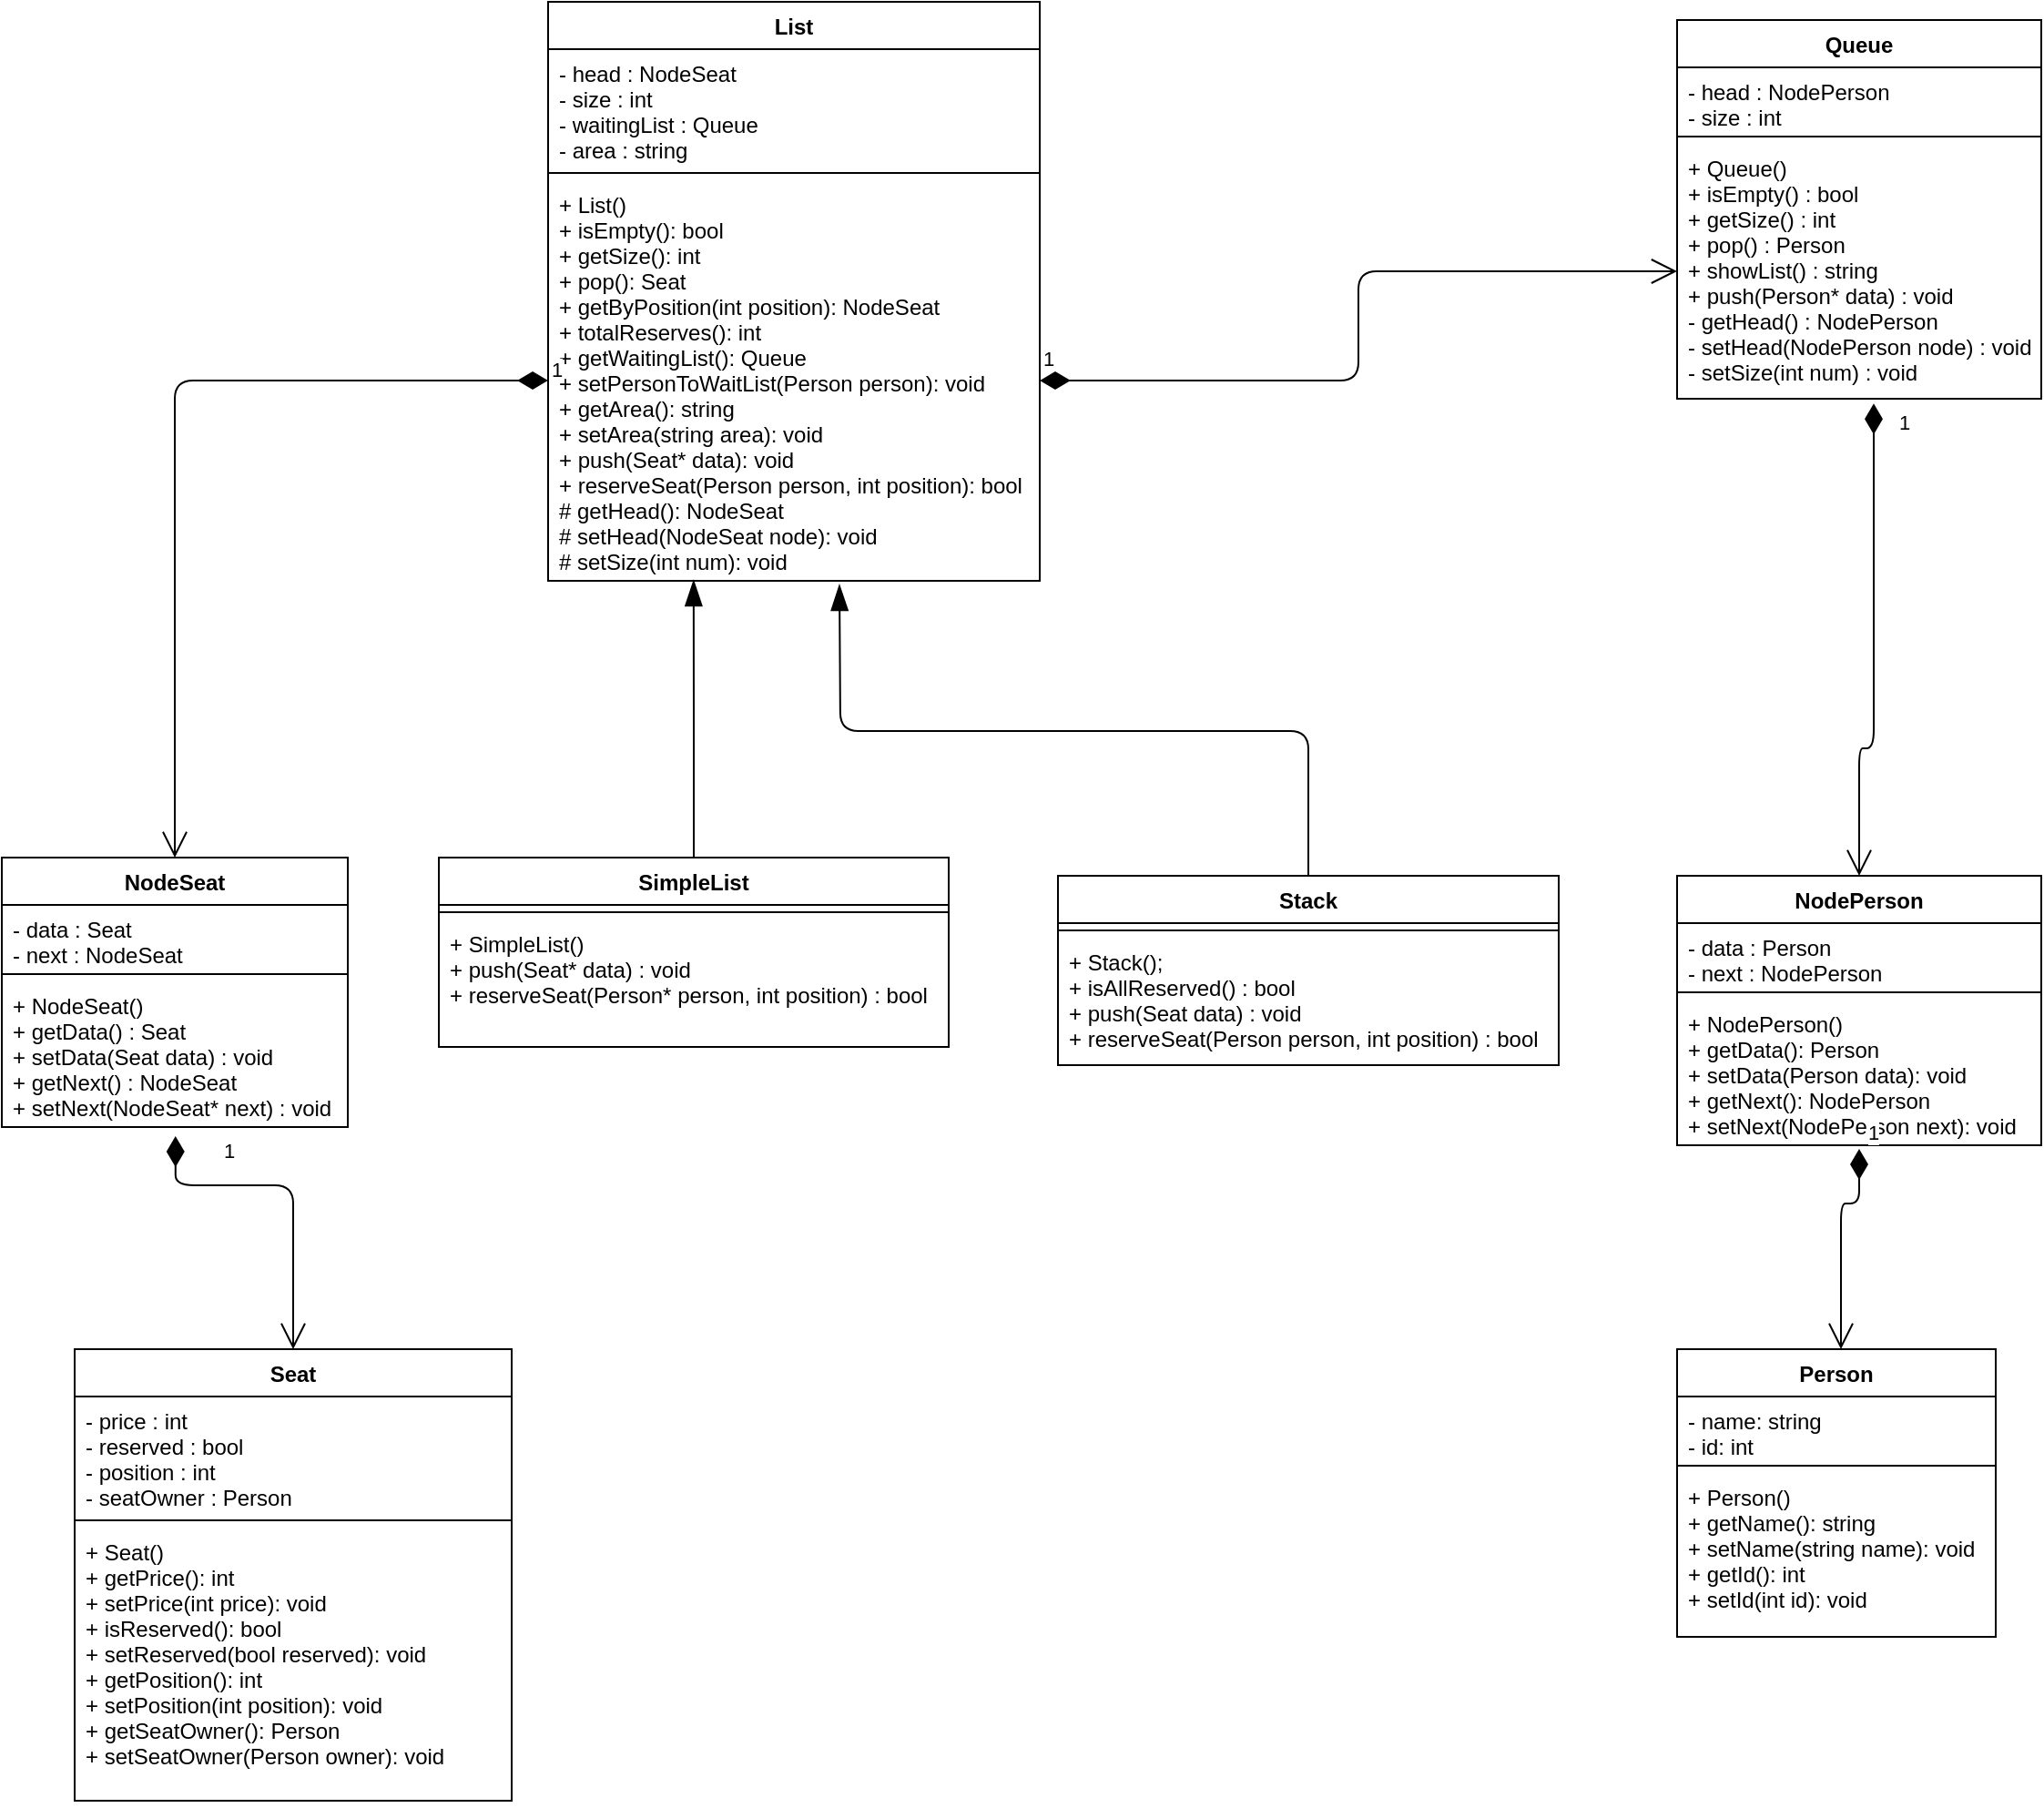 <mxfile version="14.9.2" type="device"><diagram id="3OPBPwOIsXheyGI-94Qv" name="Page-1"><mxGraphModel dx="1483" dy="1881" grid="1" gridSize="10" guides="1" tooltips="1" connect="1" arrows="1" fold="1" page="1" pageScale="1" pageWidth="850" pageHeight="1100" math="0" shadow="0"><root><mxCell id="0"/><mxCell id="1" parent="0"/><mxCell id="NqmK9vtIaLrREZhbAf2m-1" value="Seat" style="swimlane;fontStyle=1;align=center;verticalAlign=top;childLayout=stackLayout;horizontal=1;startSize=26;horizontalStack=0;resizeParent=1;resizeParentMax=0;resizeLast=0;collapsible=1;marginBottom=0;" vertex="1" parent="1"><mxGeometry x="80" width="240" height="248" as="geometry"/></mxCell><mxCell id="NqmK9vtIaLrREZhbAf2m-2" value="- price : int&#10;- reserved : bool&#10;- position : int&#10;- seatOwner : Person" style="text;strokeColor=none;fillColor=none;align=left;verticalAlign=top;spacingLeft=4;spacingRight=4;overflow=hidden;rotatable=0;points=[[0,0.5],[1,0.5]];portConstraint=eastwest;" vertex="1" parent="NqmK9vtIaLrREZhbAf2m-1"><mxGeometry y="26" width="240" height="64" as="geometry"/></mxCell><mxCell id="NqmK9vtIaLrREZhbAf2m-3" value="" style="line;strokeWidth=1;fillColor=none;align=left;verticalAlign=middle;spacingTop=-1;spacingLeft=3;spacingRight=3;rotatable=0;labelPosition=right;points=[];portConstraint=eastwest;" vertex="1" parent="NqmK9vtIaLrREZhbAf2m-1"><mxGeometry y="90" width="240" height="8" as="geometry"/></mxCell><mxCell id="NqmK9vtIaLrREZhbAf2m-4" value="+ Seat()&#10;+ getPrice(): int&#10;+ setPrice(int price): void&#10;+ isReserved(): bool&#10;+ setReserved(bool reserved): void&#10;+ getPosition(): int&#10;+ setPosition(int position): void&#10;+ getSeatOwner(): Person&#10;+ setSeatOwner(Person owner): void" style="text;strokeColor=none;fillColor=none;align=left;verticalAlign=top;spacingLeft=4;spacingRight=4;overflow=hidden;rotatable=0;points=[[0,0.5],[1,0.5]];portConstraint=eastwest;" vertex="1" parent="NqmK9vtIaLrREZhbAf2m-1"><mxGeometry y="98" width="240" height="150" as="geometry"/></mxCell><mxCell id="NqmK9vtIaLrREZhbAf2m-5" value="Person" style="swimlane;fontStyle=1;align=center;verticalAlign=top;childLayout=stackLayout;horizontal=1;startSize=26;horizontalStack=0;resizeParent=1;resizeParentMax=0;resizeLast=0;collapsible=1;marginBottom=0;" vertex="1" parent="1"><mxGeometry x="960" width="175" height="158" as="geometry"/></mxCell><mxCell id="NqmK9vtIaLrREZhbAf2m-6" value="- name: string&#10;- id: int" style="text;strokeColor=none;fillColor=none;align=left;verticalAlign=top;spacingLeft=4;spacingRight=4;overflow=hidden;rotatable=0;points=[[0,0.5],[1,0.5]];portConstraint=eastwest;" vertex="1" parent="NqmK9vtIaLrREZhbAf2m-5"><mxGeometry y="26" width="175" height="34" as="geometry"/></mxCell><mxCell id="NqmK9vtIaLrREZhbAf2m-7" value="" style="line;strokeWidth=1;fillColor=none;align=left;verticalAlign=middle;spacingTop=-1;spacingLeft=3;spacingRight=3;rotatable=0;labelPosition=right;points=[];portConstraint=eastwest;" vertex="1" parent="NqmK9vtIaLrREZhbAf2m-5"><mxGeometry y="60" width="175" height="8" as="geometry"/></mxCell><mxCell id="NqmK9vtIaLrREZhbAf2m-8" value="+ Person()&#10;+ getName(): string&#10;+ setName(string name): void&#10;+ getId(): int&#10;+ setId(int id): void" style="text;strokeColor=none;fillColor=none;align=left;verticalAlign=top;spacingLeft=4;spacingRight=4;overflow=hidden;rotatable=0;points=[[0,0.5],[1,0.5]];portConstraint=eastwest;" vertex="1" parent="NqmK9vtIaLrREZhbAf2m-5"><mxGeometry y="68" width="175" height="90" as="geometry"/></mxCell><mxCell id="NqmK9vtIaLrREZhbAf2m-9" value="List" style="swimlane;fontStyle=1;align=center;verticalAlign=top;childLayout=stackLayout;horizontal=1;startSize=26;horizontalStack=0;resizeParent=1;resizeParentMax=0;resizeLast=0;collapsible=1;marginBottom=0;" vertex="1" parent="1"><mxGeometry x="340" y="-740" width="270" height="318" as="geometry"/></mxCell><mxCell id="NqmK9vtIaLrREZhbAf2m-10" value="- head : NodeSeat&#10;- size : int&#10;- waitingList : Queue&#10;- area : string" style="text;strokeColor=none;fillColor=none;align=left;verticalAlign=top;spacingLeft=4;spacingRight=4;overflow=hidden;rotatable=0;points=[[0,0.5],[1,0.5]];portConstraint=eastwest;" vertex="1" parent="NqmK9vtIaLrREZhbAf2m-9"><mxGeometry y="26" width="270" height="64" as="geometry"/></mxCell><mxCell id="NqmK9vtIaLrREZhbAf2m-11" value="" style="line;strokeWidth=1;fillColor=none;align=left;verticalAlign=middle;spacingTop=-1;spacingLeft=3;spacingRight=3;rotatable=0;labelPosition=right;points=[];portConstraint=eastwest;" vertex="1" parent="NqmK9vtIaLrREZhbAf2m-9"><mxGeometry y="90" width="270" height="8" as="geometry"/></mxCell><mxCell id="NqmK9vtIaLrREZhbAf2m-12" value="+ List()&#10;+ isEmpty(): bool&#10;+ getSize(): int&#10;+ pop(): Seat&#10;+ getByPosition(int position): NodeSeat&#10;+ totalReserves(): int&#10;+ getWaitingList(): Queue&#10;+ setPersonToWaitList(Person person): void&#10;+ getArea(): string&#10;+ setArea(string area): void&#10;+ push(Seat* data): void&#10;+ reserveSeat(Person person, int position): bool&#10;# getHead(): NodeSeat&#10;# setHead(NodeSeat node): void&#10;# setSize(int num): void" style="text;strokeColor=none;fillColor=none;align=left;verticalAlign=top;spacingLeft=4;spacingRight=4;overflow=hidden;rotatable=0;points=[[0,0.5],[1,0.5]];portConstraint=eastwest;" vertex="1" parent="NqmK9vtIaLrREZhbAf2m-9"><mxGeometry y="98" width="270" height="220" as="geometry"/></mxCell><mxCell id="NqmK9vtIaLrREZhbAf2m-13" value="SimpleList" style="swimlane;fontStyle=1;align=center;verticalAlign=top;childLayout=stackLayout;horizontal=1;startSize=26;horizontalStack=0;resizeParent=1;resizeParentMax=0;resizeLast=0;collapsible=1;marginBottom=0;" vertex="1" parent="1"><mxGeometry x="280" y="-270" width="280" height="104" as="geometry"/></mxCell><mxCell id="NqmK9vtIaLrREZhbAf2m-15" value="" style="line;strokeWidth=1;fillColor=none;align=left;verticalAlign=middle;spacingTop=-1;spacingLeft=3;spacingRight=3;rotatable=0;labelPosition=right;points=[];portConstraint=eastwest;" vertex="1" parent="NqmK9vtIaLrREZhbAf2m-13"><mxGeometry y="26" width="280" height="8" as="geometry"/></mxCell><mxCell id="NqmK9vtIaLrREZhbAf2m-16" value="+ SimpleList()&#10;+ push(Seat* data) : void&#10;+ reserveSeat(Person* person, int position) : bool" style="text;strokeColor=none;fillColor=none;align=left;verticalAlign=top;spacingLeft=4;spacingRight=4;overflow=hidden;rotatable=0;points=[[0,0.5],[1,0.5]];portConstraint=eastwest;" vertex="1" parent="NqmK9vtIaLrREZhbAf2m-13"><mxGeometry y="34" width="280" height="70" as="geometry"/></mxCell><mxCell id="NqmK9vtIaLrREZhbAf2m-17" value="Stack" style="swimlane;fontStyle=1;align=center;verticalAlign=top;childLayout=stackLayout;horizontal=1;startSize=26;horizontalStack=0;resizeParent=1;resizeParentMax=0;resizeLast=0;collapsible=1;marginBottom=0;" vertex="1" parent="1"><mxGeometry x="620" y="-260" width="275" height="104" as="geometry"/></mxCell><mxCell id="NqmK9vtIaLrREZhbAf2m-19" value="" style="line;strokeWidth=1;fillColor=none;align=left;verticalAlign=middle;spacingTop=-1;spacingLeft=3;spacingRight=3;rotatable=0;labelPosition=right;points=[];portConstraint=eastwest;" vertex="1" parent="NqmK9vtIaLrREZhbAf2m-17"><mxGeometry y="26" width="275" height="8" as="geometry"/></mxCell><mxCell id="NqmK9vtIaLrREZhbAf2m-20" value="+ Stack();&#10;+ isAllReserved() : bool&#10;+ push(Seat data) : void&#10;+ reserveSeat(Person person, int position) : bool" style="text;strokeColor=none;fillColor=none;align=left;verticalAlign=top;spacingLeft=4;spacingRight=4;overflow=hidden;rotatable=0;points=[[0,0.5],[1,0.5]];portConstraint=eastwest;" vertex="1" parent="NqmK9vtIaLrREZhbAf2m-17"><mxGeometry y="34" width="275" height="70" as="geometry"/></mxCell><mxCell id="NqmK9vtIaLrREZhbAf2m-22" value="Queue" style="swimlane;fontStyle=1;align=center;verticalAlign=top;childLayout=stackLayout;horizontal=1;startSize=26;horizontalStack=0;resizeParent=1;resizeParentMax=0;resizeLast=0;collapsible=1;marginBottom=0;" vertex="1" parent="1"><mxGeometry x="960" y="-730" width="200" height="208" as="geometry"/></mxCell><mxCell id="NqmK9vtIaLrREZhbAf2m-23" value="- head : NodePerson&#10;- size : int" style="text;strokeColor=none;fillColor=none;align=left;verticalAlign=top;spacingLeft=4;spacingRight=4;overflow=hidden;rotatable=0;points=[[0,0.5],[1,0.5]];portConstraint=eastwest;" vertex="1" parent="NqmK9vtIaLrREZhbAf2m-22"><mxGeometry y="26" width="200" height="34" as="geometry"/></mxCell><mxCell id="NqmK9vtIaLrREZhbAf2m-24" value="" style="line;strokeWidth=1;fillColor=none;align=left;verticalAlign=middle;spacingTop=-1;spacingLeft=3;spacingRight=3;rotatable=0;labelPosition=right;points=[];portConstraint=eastwest;" vertex="1" parent="NqmK9vtIaLrREZhbAf2m-22"><mxGeometry y="60" width="200" height="8" as="geometry"/></mxCell><mxCell id="NqmK9vtIaLrREZhbAf2m-25" value="+ Queue()&#10;+ isEmpty() : bool&#10;+ getSize() : int&#10;+ pop() : Person&#10;+ showList() : string&#10;+ push(Person* data) : void&#10;- getHead() : NodePerson&#10;- setHead(NodePerson node) : void&#10;- setSize(int num) : void" style="text;strokeColor=none;fillColor=none;align=left;verticalAlign=top;spacingLeft=4;spacingRight=4;overflow=hidden;rotatable=0;points=[[0,0.5],[1,0.5]];portConstraint=eastwest;" vertex="1" parent="NqmK9vtIaLrREZhbAf2m-22"><mxGeometry y="68" width="200" height="140" as="geometry"/></mxCell><mxCell id="NqmK9vtIaLrREZhbAf2m-26" value="NodePerson" style="swimlane;fontStyle=1;align=center;verticalAlign=top;childLayout=stackLayout;horizontal=1;startSize=26;horizontalStack=0;resizeParent=1;resizeParentMax=0;resizeLast=0;collapsible=1;marginBottom=0;" vertex="1" parent="1"><mxGeometry x="960" y="-260" width="200" height="148" as="geometry"/></mxCell><mxCell id="NqmK9vtIaLrREZhbAf2m-27" value="- data : Person&#10;- next : NodePerson" style="text;strokeColor=none;fillColor=none;align=left;verticalAlign=top;spacingLeft=4;spacingRight=4;overflow=hidden;rotatable=0;points=[[0,0.5],[1,0.5]];portConstraint=eastwest;" vertex="1" parent="NqmK9vtIaLrREZhbAf2m-26"><mxGeometry y="26" width="200" height="34" as="geometry"/></mxCell><mxCell id="NqmK9vtIaLrREZhbAf2m-28" value="" style="line;strokeWidth=1;fillColor=none;align=left;verticalAlign=middle;spacingTop=-1;spacingLeft=3;spacingRight=3;rotatable=0;labelPosition=right;points=[];portConstraint=eastwest;" vertex="1" parent="NqmK9vtIaLrREZhbAf2m-26"><mxGeometry y="60" width="200" height="8" as="geometry"/></mxCell><mxCell id="NqmK9vtIaLrREZhbAf2m-29" value="+ NodePerson()&#10;+ getData(): Person&#10;+ setData(Person data): void&#10;+ getNext(): NodePerson&#10;+ setNext(NodePerson next): void" style="text;strokeColor=none;fillColor=none;align=left;verticalAlign=top;spacingLeft=4;spacingRight=4;overflow=hidden;rotatable=0;points=[[0,0.5],[1,0.5]];portConstraint=eastwest;" vertex="1" parent="NqmK9vtIaLrREZhbAf2m-26"><mxGeometry y="68" width="200" height="80" as="geometry"/></mxCell><mxCell id="NqmK9vtIaLrREZhbAf2m-30" value="NodeSeat" style="swimlane;fontStyle=1;align=center;verticalAlign=top;childLayout=stackLayout;horizontal=1;startSize=26;horizontalStack=0;resizeParent=1;resizeParentMax=0;resizeLast=0;collapsible=1;marginBottom=0;" vertex="1" parent="1"><mxGeometry x="40" y="-270" width="190" height="148" as="geometry"/></mxCell><mxCell id="NqmK9vtIaLrREZhbAf2m-31" value="- data : Seat&#10;- next : NodeSeat" style="text;strokeColor=none;fillColor=none;align=left;verticalAlign=top;spacingLeft=4;spacingRight=4;overflow=hidden;rotatable=0;points=[[0,0.5],[1,0.5]];portConstraint=eastwest;" vertex="1" parent="NqmK9vtIaLrREZhbAf2m-30"><mxGeometry y="26" width="190" height="34" as="geometry"/></mxCell><mxCell id="NqmK9vtIaLrREZhbAf2m-32" value="" style="line;strokeWidth=1;fillColor=none;align=left;verticalAlign=middle;spacingTop=-1;spacingLeft=3;spacingRight=3;rotatable=0;labelPosition=right;points=[];portConstraint=eastwest;" vertex="1" parent="NqmK9vtIaLrREZhbAf2m-30"><mxGeometry y="60" width="190" height="8" as="geometry"/></mxCell><mxCell id="NqmK9vtIaLrREZhbAf2m-33" value="+ NodeSeat()&#10;+ getData() : Seat&#10;+ setData(Seat data) : void&#10;+ getNext() : NodeSeat&#10;+ setNext(NodeSeat* next) : void" style="text;strokeColor=none;fillColor=none;align=left;verticalAlign=top;spacingLeft=4;spacingRight=4;overflow=hidden;rotatable=0;points=[[0,0.5],[1,0.5]];portConstraint=eastwest;" vertex="1" parent="NqmK9vtIaLrREZhbAf2m-30"><mxGeometry y="68" width="190" height="80" as="geometry"/></mxCell><mxCell id="NqmK9vtIaLrREZhbAf2m-39" value="" style="endArrow=blockThin;html=1;endSize=12;startArrow=none;startSize=14;startFill=0;edgeStyle=orthogonalEdgeStyle;align=left;verticalAlign=bottom;endFill=1;entryX=0.296;entryY=0.998;entryDx=0;entryDy=0;entryPerimeter=0;exitX=0.5;exitY=0;exitDx=0;exitDy=0;" edge="1" parent="1" source="NqmK9vtIaLrREZhbAf2m-13" target="NqmK9vtIaLrREZhbAf2m-12"><mxGeometry x="-1" y="3" relative="1" as="geometry"><mxPoint x="320" y="-360" as="sourcePoint"/><mxPoint x="480" y="-360" as="targetPoint"/></mxGeometry></mxCell><mxCell id="NqmK9vtIaLrREZhbAf2m-40" value="" style="endArrow=blockThin;html=1;endSize=12;startArrow=none;startSize=14;startFill=0;edgeStyle=orthogonalEdgeStyle;align=left;verticalAlign=bottom;endFill=1;exitX=0.5;exitY=0;exitDx=0;exitDy=0;" edge="1" parent="1" source="NqmK9vtIaLrREZhbAf2m-17"><mxGeometry x="-1" y="3" relative="1" as="geometry"><mxPoint x="680" y="-277.56" as="sourcePoint"/><mxPoint x="500" y="-420" as="targetPoint"/></mxGeometry></mxCell><mxCell id="NqmK9vtIaLrREZhbAf2m-41" value="1" style="endArrow=open;html=1;endSize=12;startArrow=diamondThin;startSize=14;startFill=1;edgeStyle=orthogonalEdgeStyle;align=left;verticalAlign=bottom;exitX=0;exitY=0.5;exitDx=0;exitDy=0;" edge="1" parent="1" source="NqmK9vtIaLrREZhbAf2m-12" target="NqmK9vtIaLrREZhbAf2m-30"><mxGeometry x="-1" y="3" relative="1" as="geometry"><mxPoint x="70" y="-360" as="sourcePoint"/><mxPoint x="230" y="-360" as="targetPoint"/></mxGeometry></mxCell><mxCell id="NqmK9vtIaLrREZhbAf2m-42" value="1" style="endArrow=open;html=1;endSize=12;startArrow=diamondThin;startSize=14;startFill=1;edgeStyle=orthogonalEdgeStyle;align=left;verticalAlign=bottom;exitX=0.502;exitY=1.063;exitDx=0;exitDy=0;exitPerimeter=0;entryX=0.5;entryY=0;entryDx=0;entryDy=0;" edge="1" parent="1" source="NqmK9vtIaLrREZhbAf2m-33" target="NqmK9vtIaLrREZhbAf2m-1"><mxGeometry x="-0.432" y="10" relative="1" as="geometry"><mxPoint x="290" y="-40" as="sourcePoint"/><mxPoint x="450" y="-40" as="targetPoint"/><Array as="points"><mxPoint x="135" y="-90"/><mxPoint x="200" y="-90"/></Array><mxPoint as="offset"/></mxGeometry></mxCell><mxCell id="NqmK9vtIaLrREZhbAf2m-43" value="1" style="endArrow=open;html=1;endSize=12;startArrow=diamondThin;startSize=14;startFill=1;edgeStyle=orthogonalEdgeStyle;align=left;verticalAlign=bottom;exitX=0.54;exitY=1.019;exitDx=0;exitDy=0;exitPerimeter=0;entryX=0.5;entryY=0;entryDx=0;entryDy=0;entryPerimeter=0;" edge="1" parent="1" source="NqmK9vtIaLrREZhbAf2m-25" target="NqmK9vtIaLrREZhbAf2m-26"><mxGeometry x="-0.855" y="12" relative="1" as="geometry"><mxPoint x="720" y="-460" as="sourcePoint"/><mxPoint x="880" y="-460" as="targetPoint"/><Array as="points"><mxPoint x="1068" y="-330"/><mxPoint x="1060" y="-330"/></Array><mxPoint as="offset"/></mxGeometry></mxCell><mxCell id="NqmK9vtIaLrREZhbAf2m-44" value="1" style="endArrow=open;html=1;endSize=12;startArrow=diamondThin;startSize=14;startFill=1;edgeStyle=orthogonalEdgeStyle;align=left;verticalAlign=bottom;" edge="1" parent="1"><mxGeometry x="-1" y="3" relative="1" as="geometry"><mxPoint x="1060" y="-110" as="sourcePoint"/><mxPoint x="1050" as="targetPoint"/><Array as="points"><mxPoint x="1060" y="-80"/><mxPoint x="1050" y="-80"/></Array></mxGeometry></mxCell><mxCell id="NqmK9vtIaLrREZhbAf2m-45" value="1" style="endArrow=open;html=1;endSize=12;startArrow=diamondThin;startSize=14;startFill=1;edgeStyle=orthogonalEdgeStyle;align=left;verticalAlign=bottom;exitX=1;exitY=0.5;exitDx=0;exitDy=0;entryX=0;entryY=0.5;entryDx=0;entryDy=0;" edge="1" parent="1" source="NqmK9vtIaLrREZhbAf2m-12" target="NqmK9vtIaLrREZhbAf2m-25"><mxGeometry x="-1" y="3" relative="1" as="geometry"><mxPoint x="530" y="-800" as="sourcePoint"/><mxPoint x="690" y="-800" as="targetPoint"/></mxGeometry></mxCell></root></mxGraphModel></diagram></mxfile>